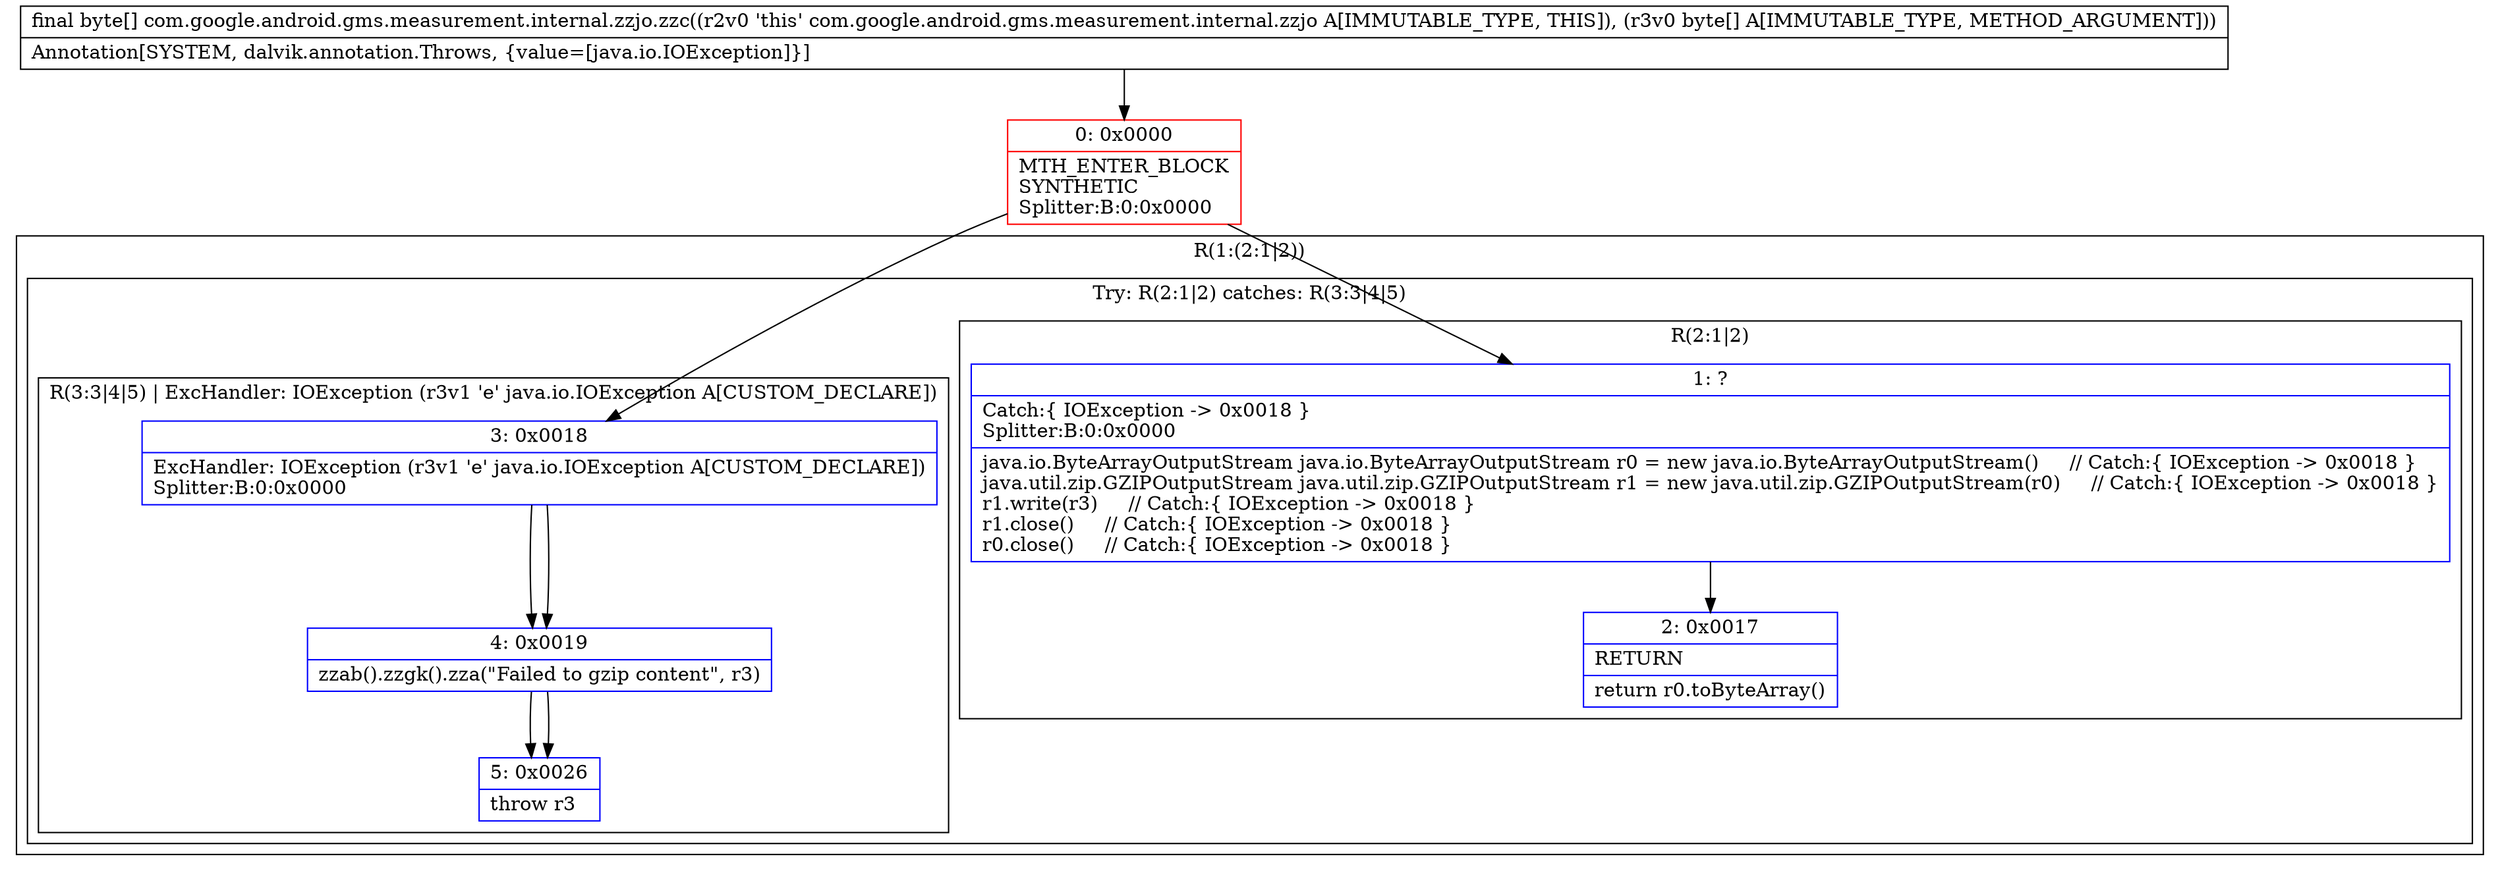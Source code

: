 digraph "CFG forcom.google.android.gms.measurement.internal.zzjo.zzc([B)[B" {
subgraph cluster_Region_1274642340 {
label = "R(1:(2:1|2))";
node [shape=record,color=blue];
subgraph cluster_TryCatchRegion_1215481782 {
label = "Try: R(2:1|2) catches: R(3:3|4|5)";
node [shape=record,color=blue];
subgraph cluster_Region_1058842777 {
label = "R(2:1|2)";
node [shape=record,color=blue];
Node_1 [shape=record,label="{1\:\ ?|Catch:\{ IOException \-\> 0x0018 \}\lSplitter:B:0:0x0000\l|java.io.ByteArrayOutputStream java.io.ByteArrayOutputStream r0 = new java.io.ByteArrayOutputStream()     \/\/ Catch:\{ IOException \-\> 0x0018 \}\ljava.util.zip.GZIPOutputStream java.util.zip.GZIPOutputStream r1 = new java.util.zip.GZIPOutputStream(r0)     \/\/ Catch:\{ IOException \-\> 0x0018 \}\lr1.write(r3)     \/\/ Catch:\{ IOException \-\> 0x0018 \}\lr1.close()     \/\/ Catch:\{ IOException \-\> 0x0018 \}\lr0.close()     \/\/ Catch:\{ IOException \-\> 0x0018 \}\l}"];
Node_2 [shape=record,label="{2\:\ 0x0017|RETURN\l|return r0.toByteArray()\l}"];
}
subgraph cluster_Region_1259977270 {
label = "R(3:3|4|5) | ExcHandler: IOException (r3v1 'e' java.io.IOException A[CUSTOM_DECLARE])\l";
node [shape=record,color=blue];
Node_3 [shape=record,label="{3\:\ 0x0018|ExcHandler: IOException (r3v1 'e' java.io.IOException A[CUSTOM_DECLARE])\lSplitter:B:0:0x0000\l}"];
Node_4 [shape=record,label="{4\:\ 0x0019|zzab().zzgk().zza(\"Failed to gzip content\", r3)\l}"];
Node_5 [shape=record,label="{5\:\ 0x0026|throw r3\l}"];
}
}
}
subgraph cluster_Region_1259977270 {
label = "R(3:3|4|5) | ExcHandler: IOException (r3v1 'e' java.io.IOException A[CUSTOM_DECLARE])\l";
node [shape=record,color=blue];
Node_3 [shape=record,label="{3\:\ 0x0018|ExcHandler: IOException (r3v1 'e' java.io.IOException A[CUSTOM_DECLARE])\lSplitter:B:0:0x0000\l}"];
Node_4 [shape=record,label="{4\:\ 0x0019|zzab().zzgk().zza(\"Failed to gzip content\", r3)\l}"];
Node_5 [shape=record,label="{5\:\ 0x0026|throw r3\l}"];
}
Node_0 [shape=record,color=red,label="{0\:\ 0x0000|MTH_ENTER_BLOCK\lSYNTHETIC\lSplitter:B:0:0x0000\l}"];
MethodNode[shape=record,label="{final byte[] com.google.android.gms.measurement.internal.zzjo.zzc((r2v0 'this' com.google.android.gms.measurement.internal.zzjo A[IMMUTABLE_TYPE, THIS]), (r3v0 byte[] A[IMMUTABLE_TYPE, METHOD_ARGUMENT]))  | Annotation[SYSTEM, dalvik.annotation.Throws, \{value=[java.io.IOException]\}]\l}"];
MethodNode -> Node_0;
Node_1 -> Node_2;
Node_3 -> Node_4;
Node_4 -> Node_5;
Node_3 -> Node_4;
Node_4 -> Node_5;
Node_0 -> Node_1;
Node_0 -> Node_3;
}


